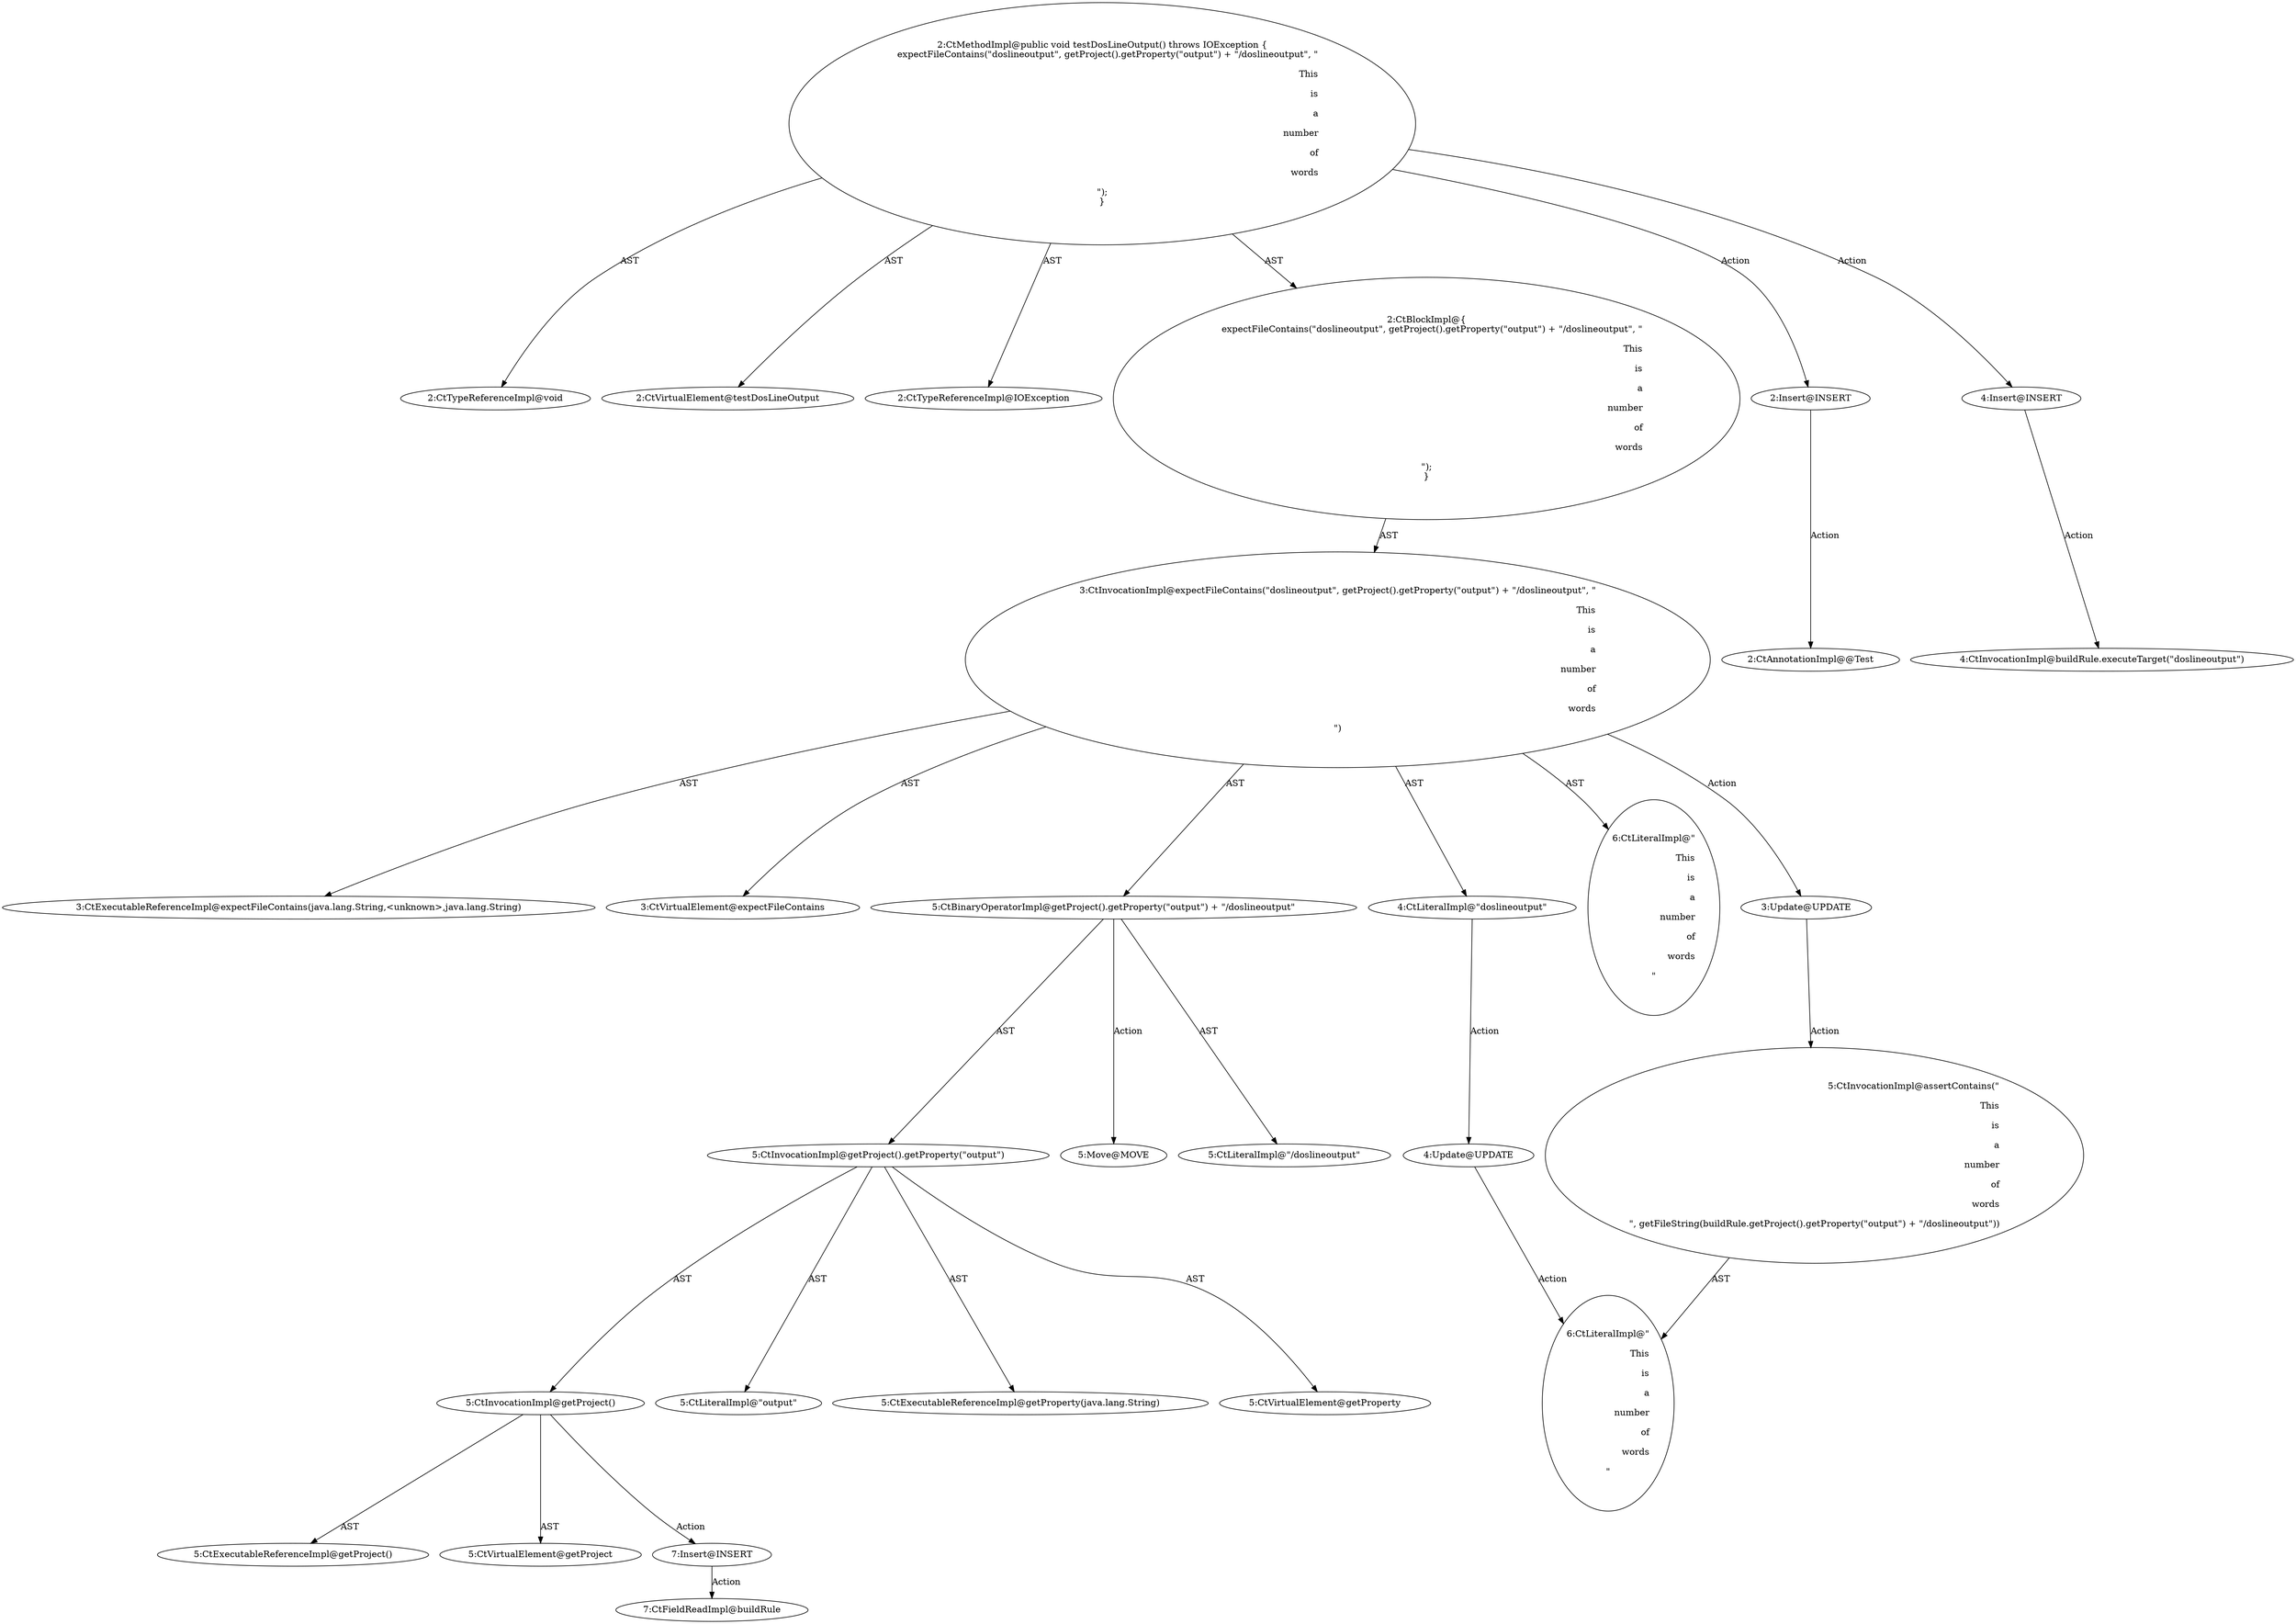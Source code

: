 digraph "testDosLineOutput#?" {
0 [label="2:CtTypeReferenceImpl@void" shape=ellipse]
1 [label="2:CtVirtualElement@testDosLineOutput" shape=ellipse]
2 [label="2:CtTypeReferenceImpl@IOException" shape=ellipse]
3 [label="3:CtExecutableReferenceImpl@expectFileContains(java.lang.String,<unknown>,java.lang.String)" shape=ellipse]
4 [label="3:CtVirtualElement@expectFileContains" shape=ellipse]
5 [label="4:CtLiteralImpl@\"doslineoutput\"" shape=ellipse]
6 [label="5:CtExecutableReferenceImpl@getProperty(java.lang.String)" shape=ellipse]
7 [label="5:CtVirtualElement@getProperty" shape=ellipse]
8 [label="5:CtExecutableReferenceImpl@getProject()" shape=ellipse]
9 [label="5:CtVirtualElement@getProject" shape=ellipse]
10 [label="5:CtInvocationImpl@getProject()" shape=ellipse]
11 [label="5:CtLiteralImpl@\"output\"" shape=ellipse]
12 [label="5:CtInvocationImpl@getProject().getProperty(\"output\")" shape=ellipse]
13 [label="5:CtLiteralImpl@\"/doslineoutput\"" shape=ellipse]
14 [label="5:CtBinaryOperatorImpl@getProject().getProperty(\"output\") + \"/doslineoutput\"" shape=ellipse]
15 [label="6:CtLiteralImpl@\"\r\nThis\r\nis\r\na\r\nnumber\r\nof\r\nwords\r\n\"" shape=ellipse]
16 [label="3:CtInvocationImpl@expectFileContains(\"doslineoutput\", getProject().getProperty(\"output\") + \"/doslineoutput\", \"\r\nThis\r\nis\r\na\r\nnumber\r\nof\r\nwords\r\n\")" shape=ellipse]
17 [label="2:CtBlockImpl@\{
    expectFileContains(\"doslineoutput\", getProject().getProperty(\"output\") + \"/doslineoutput\", \"\r\nThis\r\nis\r\na\r\nnumber\r\nof\r\nwords\r\n\");
\}" shape=ellipse]
18 [label="2:CtMethodImpl@public void testDosLineOutput() throws IOException \{
    expectFileContains(\"doslineoutput\", getProject().getProperty(\"output\") + \"/doslineoutput\", \"\r\nThis\r\nis\r\na\r\nnumber\r\nof\r\nwords\r\n\");
\}" shape=ellipse]
19 [label="3:Update@UPDATE" shape=ellipse]
20 [label="5:CtInvocationImpl@assertContains(\"\r\nThis\r\nis\r\na\r\nnumber\r\nof\r\nwords\r\n\", getFileString(buildRule.getProject().getProperty(\"output\") + \"/doslineoutput\"))" shape=ellipse]
21 [label="4:Update@UPDATE" shape=ellipse]
22 [label="6:CtLiteralImpl@\"\r\nThis\r\nis\r\na\r\nnumber\r\nof\r\nwords\r\n\"" shape=ellipse]
23 [label="2:Insert@INSERT" shape=ellipse]
24 [label="2:CtAnnotationImpl@@Test" shape=ellipse]
25 [label="4:Insert@INSERT" shape=ellipse]
26 [label="4:CtInvocationImpl@buildRule.executeTarget(\"doslineoutput\")" shape=ellipse]
27 [label="7:Insert@INSERT" shape=ellipse]
28 [label="7:CtFieldReadImpl@buildRule" shape=ellipse]
29 [label="5:Move@MOVE" shape=ellipse]
5 -> 21 [label="Action"];
10 -> 9 [label="AST"];
10 -> 8 [label="AST"];
10 -> 27 [label="Action"];
12 -> 7 [label="AST"];
12 -> 10 [label="AST"];
12 -> 6 [label="AST"];
12 -> 11 [label="AST"];
14 -> 12 [label="AST"];
14 -> 13 [label="AST"];
14 -> 29 [label="Action"];
16 -> 4 [label="AST"];
16 -> 3 [label="AST"];
16 -> 5 [label="AST"];
16 -> 14 [label="AST"];
16 -> 15 [label="AST"];
16 -> 19 [label="Action"];
17 -> 16 [label="AST"];
18 -> 1 [label="AST"];
18 -> 0 [label="AST"];
18 -> 2 [label="AST"];
18 -> 17 [label="AST"];
18 -> 23 [label="Action"];
18 -> 25 [label="Action"];
19 -> 20 [label="Action"];
20 -> 22 [label="AST"];
21 -> 22 [label="Action"];
23 -> 24 [label="Action"];
25 -> 26 [label="Action"];
27 -> 28 [label="Action"];
}